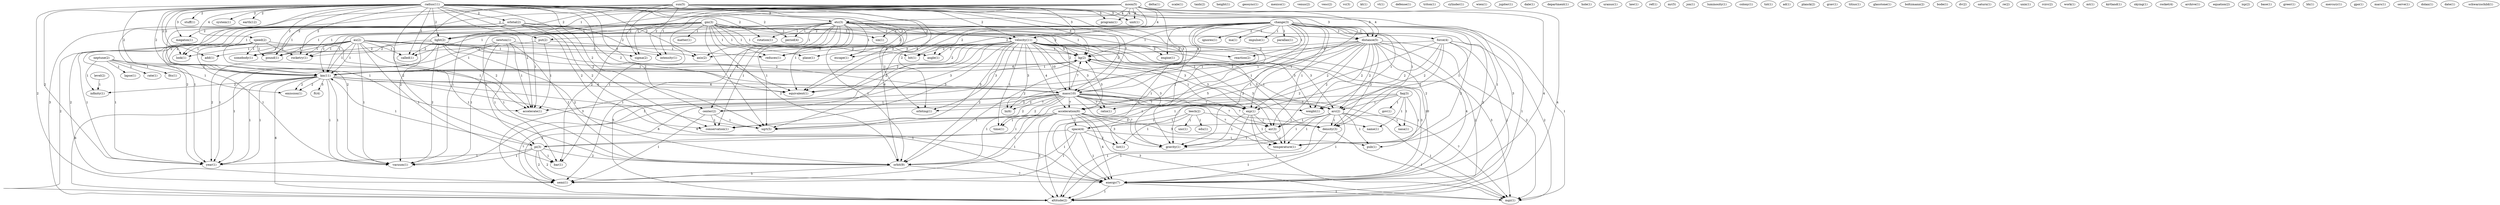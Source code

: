 digraph G {
  radius [ label="radius(11)" ];
  stuff [ label="stuff(1)" ];
  put [ label="put(2)" ];
  orbital [ label="orbital(2)" ];
  add [ label="add(1)" ];
  speed [ label="speed(2)" ];
  megaton [ label="megaton(1)" ];
  pound [ label="pound(1)" ];
  distance [ label="distance(5)" ];
  look [ label="look(1)" ];
  system [ label="system(1)" ];
  light [ label="light(2)" ];
  km [ label="km(1)" ];
  velocity [ label="velocity(11)" ];
  somebody [ label="somebody(1)" ];
  axis [ label="axis(2)" ];
  equivalent [ label="equivalent(1)" ];
  rocketry [ label="rocketry(1)" ];
  rotation [ label="rotation(1)" ];
  mass [ label="mass(10)" ];
  center [ label="center(2)" ];
  escape [ label="escape(1)" ];
  called [ label="called(1)" ];
  orbiting [ label="orbiting(1)" ];
  period [ label="period(4)" ];
  accelerate [ label="accelerate(1)" ];
  conservation [ label="conservation(1)" ];
  sqrt [ label="sqrt(5)" ];
  kg [ label="kg(2)" ];
  pi [ label="pi(3)" ];
  km [ label="km(11)" ];
  orbit [ label="orbit(9)" ];
  year [ label="year(1)" ];
  vacuum [ label="vacuum(1)" ];
  semi [ label="semi(1)" ];
  energy [ label="energy(7)" ];
  earth [ label="earth(12)" ];
  delta [ label="delta(1)" ];
  scale [ label="scale(1)" ];
  tanh [ label="tanh(2)" ];
  change [ label="change(3)" ];
  ignores [ label="ignores(1)" ];
  force [ label="force(4)" ];
  ma [ label="ma(1)" ];
  impulse [ label="impulse(1)" ];
  sin [ label="sin(1)" ];
  parallax [ label="parallax(1)" ];
  reduces [ label="reduces(1)" ];
  ratio [ label="ratio(1)" ];
  bit [ label="bit(1)" ];
  engine [ label="engine(1)" ];
  weight [ label="weight(1)" ];
  exp [ label="exp(1)" ];
  reaction [ label="reaction(2)" ];
  arc [ label="arc(2)" ];
  air [ label="air(3)" ];
  acceleration [ label="acceleration(6)" ];
  gravity [ label="gravity(1)" ];
  temperature [ label="temperature(1)" ];
  angle [ label="angle(1)" ];
  ln [ label="ln(6)" ];
  density [ label="density(3)" ];
  altitude [ label="altitude(2)" ];
  mgz [ label="mgz(1)" ];
  faq [ label="faq(3)" ];
  gov [ label="gov(1)" ];
  name [ label="name(1)" ];
  nasa [ label="nasa(1)" ];
  space [ label="space(4)" ];
  list [ label="list(1)" ];
  pub [ label="pub(1)" ];
  height [ label="height(1)" ];
  geosync [ label="geosync(1)" ];
  au [ label="au(2)" ];
  sigma [ label="sigma(2)" ];
  intensity [ label="intensity(1)" ];
  bar [ label="bar(1)" ];
  mexico [ label="mexico(1)" ];
  venus [ label="venus(2)" ];
  vesc [ label="vesc(2)" ];
  vc [ label="vc(3)" ];
  kt [ label="kt(1)" ];
  vt [ label="vt(1)" ];
  gm [ label="gm(3)" ];
  matter [ label="matter(1)" ];
  plane [ label="plane(1)" ];
  defense [ label="defense(1)" ];
  triton [ label="triton(1)" ];
  cylinder [ label="cylinder(1)" ];
  wien [ label="wien(1)" ];
  sun [ label="sun(5)" ];
  etc [ label="etc(3)" ];
  program [ label="program(1)" ];
  unit [ label="unit(1)" ];
  jupiter [ label="jupiter(1)" ];
  moon [ label="moon(5)" ];
  dale [ label="dale(1)" ];
  department [ label="department(1)" ];
  time [ label="time(1)" ];
  hole [ label="hole(1)" ];
  uranus [ label="uranus(1)" ];
  leech [ label="leech(2)" ];
  unc [ label="unc(1)" ];
  edu [ label="edu(1)" ];
  law [ label="law(1)" ];
  level [ label="level(2)" ];
  infinity [ label="infinity(1)" ];
  ref [ label="ref(1)" ];
  mr [ label="mr(5)" ];
  ft [ label="ft(4)" ];
  emission [ label="emission(1)" ];
  jon [ label="jon(1)" ];
  luminosity [ label="luminosity(1)" ];
  colony [ label="colony(1)" ];
  tnt [ label="tnt(1)" ];
  ad [ label="ad(1)" ];
  neptune [ label="neptune(2)" ];
  fits [ label="fits(1)" ];
  lapse [ label="lapse(1)" ];
  rate [ label="rate(1)" ];
  planck [ label="planck(2)" ];
  grav [ label="grav(1)" ];
  titius [ label="titius(1)" ];
  glasstone [ label="glasstone(1)" ];
  boltzmann [ label="boltzmann(2)" ];
  bode [ label="bode(1)" ];
  dv [ label="dv(2)" ];
  saturn [ label="saturn(1)" ];
  re [ label="re(2)" ];
  unix [ label="unix(1)" ];
  rcirc [ label="rcirc(2)" ];
  work [ label="work(1)" ];
  newton [ label="newton(1)" ];
  mt [ label="mt(1)" ];
  kirtland [ label="kirtland(1)" ];
  skying [ label="skying(1)" ];
  rocket [ label="rocket(4)" ];
  archive [ label="archive(1)" ];
  equation [ label="equation(2)" ];
  isp [ label="isp(2)" ];
  base [ label="base(1)" ];
  greer [ label="greer(1)" ];
  bh [ label="bh(1)" ];
  mercury [ label="mercury(1)" ];
  gpo [ label="gpo(1)" ];
  mars [ label="mars(1)" ];
  serve [ label="serve(1)" ];
  dolan [ label="dolan(1)" ];
  date [ label="date(1)" ];
  schwarzschild [ label="schwarzschild(1)" ];
  radius -> stuff [ label="2" ];
  radius -> put [ label="2" ];
  radius -> orbital [ label="2" ];
  radius -> add [ label="2" ];
  radius -> speed [ label="4" ];
  radius -> megaton [ label="3" ];
  radius -> pound [ label="2" ];
  radius -> distance [ label="3" ];
  radius -> look [ label="2" ];
  radius -> system [ label="2" ];
  radius -> light [ label="2" ];
  radius -> km [ label="2" ];
  radius -> velocity [ label="2" ];
  radius -> somebody [ label="2" ];
  radius -> axis [ label="2" ];
  radius -> equivalent [ label="3" ];
  radius -> rocketry [ label="2" ];
  radius -> rotation [ label="2" ];
  radius -> mass [ label="7" ];
  radius -> center [ label="2" ];
  radius -> escape [ label="2" ];
  radius -> called [ label="2" ];
  radius -> orbiting [ label="2" ];
  radius -> period [ label="2" ];
  radius -> accelerate [ label="2" ];
  radius -> conservation [ label="2" ];
  radius -> sqrt [ label="2" ];
  radius -> kg [ label="3" ];
  radius -> pi [ label="2" ];
  radius -> km [ label="2" ];
  radius -> orbit [ label="6" ];
  radius -> year [ label="2" ];
  radius -> vacuum [ label="2" ];
  radius -> semi [ label="2" ];
  radius -> energy [ label="5" ];
  radius -> earth [ label="2" ];
  change -> ignores [ label="2" ];
  change -> put [ label="2" ];
  change -> force [ label="1" ];
  change -> ma [ label="1" ];
  change -> impulse [ label="1" ];
  change -> distance [ label="1" ];
  change -> sin [ label="2" ];
  change -> parallax [ label="1" ];
  change -> reduces [ label="2" ];
  change -> ratio [ label="1" ];
  change -> bit [ label="2" ];
  change -> engine [ label="1" ];
  change -> weight [ label="1" ];
  change -> exp [ label="1" ];
  change -> reaction [ label="1" ];
  change -> arc [ label="1" ];
  change -> air [ label="1" ];
  change -> acceleration [ label="1" ];
  change -> gravity [ label="1" ];
  change -> temperature [ label="1" ];
  change -> sqrt [ label="2" ];
  change -> angle [ label="2" ];
  change -> kg [ label="1" ];
  change -> orbit [ label="2" ];
  change -> ln [ label="1" ];
  change -> density [ label="1" ];
  change -> altitude [ label="1" ];
  change -> mgz [ label="1" ];
  faq -> gov [ label="1" ];
  faq -> arc [ label="1" ];
  faq -> name [ label="1" ];
  faq -> nasa [ label="1" ];
  faq -> space [ label="1" ];
  faq -> list [ label="1" ];
  faq -> pub [ label="1" ];
  put -> pound [ label="1" ];
  put -> reduces [ label="1" ];
  put -> accelerate [ label="1" ];
  force -> weight [ label="2" ];
  force -> exp [ label="2" ];
  force -> gravity [ label="2" ];
  force -> temperature [ label="2" ];
  force -> kg [ label="2" ];
  force -> density [ label="2" ];
  force -> altitude [ label="2" ];
  force -> mgz [ label="2" ];
  orbital -> megaton [ label="2" ];
  orbital -> distance [ label="2" ];
  orbital -> km [ label="2" ];
  orbital -> axis [ label="2" ];
  orbital -> equivalent [ label="2" ];
  orbital -> conservation [ label="2" ];
  orbital -> sqrt [ label="2" ];
  orbital -> kg [ label="2" ];
  orbital -> km [ label="2" ];
  orbital -> semi [ label="2" ];
  orbital -> altitude [ label="2" ];
  au -> add [ label="1" ];
  au -> pound [ label="1" ];
  au -> look [ label="1" ];
  au -> sigma [ label="1" ];
  au -> km [ label="1" ];
  au -> somebody [ label="1" ];
  au -> rocketry [ label="1" ];
  au -> mass [ label="1" ];
  au -> intensity [ label="1" ];
  au -> called [ label="1" ];
  au -> accelerate [ label="1" ];
  au -> kg [ label="1" ];
  au -> km [ label="1" ];
  au -> bar [ label="1" ];
  au -> orbit [ label="1" ];
  au -> year [ label="1" ];
  au -> vacuum [ label="1" ];
  speed -> pound [ label="1" ];
  speed -> look [ label="1" ];
  speed -> somebody [ label="1" ];
  speed -> rocketry [ label="1" ];
  speed -> accelerate [ label="1" ];
  speed -> orbit [ label="1" ];
  speed -> year [ label="1" ];
  speed -> vacuum [ label="1" ];
  gm -> pound [ label="1" ];
  gm -> matter [ label="1" ];
  gm -> look [ label="1" ];
  gm -> light [ label="1" ];
  gm -> sin [ label="1" ];
  gm -> velocity [ label="1" ];
  gm -> somebody [ label="1" ];
  gm -> reduces [ label="1" ];
  gm -> rocketry [ label="1" ];
  gm -> mass [ label="2" ];
  gm -> bit [ label="1" ];
  gm -> called [ label="1" ];
  gm -> accelerate [ label="1" ];
  gm -> sqrt [ label="1" ];
  gm -> angle [ label="1" ];
  gm -> orbit [ label="2" ];
  gm -> energy [ label="1" ];
  gm -> plane [ label="1" ];
  sun -> distance [ label="3" ];
  sun -> sigma [ label="2" ];
  sun -> etc [ label="3" ];
  sun -> light [ label="2" ];
  sun -> program [ label="3" ];
  sun -> unit [ label="3" ];
  sun -> velocity [ label="3" ];
  sun -> equivalent [ label="3" ];
  sun -> mass [ label="3" ];
  sun -> intensity [ label="2" ];
  sun -> bar [ label="2" ];
  sun -> year [ label="2" ];
  sun -> vacuum [ label="2" ];
  sun -> energy [ label="3" ];
  sun -> altitude [ label="3" ];
  moon -> distance [ label="4" ];
  moon -> sigma [ label="1" ];
  moon -> etc [ label="4" ];
  moon -> light [ label="1" ];
  moon -> program [ label="4" ];
  moon -> unit [ label="4" ];
  moon -> velocity [ label="4" ];
  moon -> equivalent [ label="4" ];
  moon -> mass [ label="4" ];
  moon -> intensity [ label="1" ];
  moon -> bar [ label="1" ];
  moon -> year [ label="1" ];
  moon -> vacuum [ label="1" ];
  moon -> energy [ label="4" ];
  moon -> altitude [ label="4" ];
  distance -> equivalent [ label="2" ];
  distance -> weight [ label="2" ];
  distance -> exp [ label="2" ];
  distance -> arc [ label="2" ];
  distance -> air [ label="2" ];
  distance -> acceleration [ label="1" ];
  distance -> gravity [ label="2" ];
  distance -> temperature [ label="2" ];
  distance -> kg [ label="2" ];
  distance -> density [ label="2" ];
  distance -> energy [ label="4" ];
  distance -> altitude [ label="2" ];
  distance -> mgz [ label="2" ];
  distance -> time [ label="1" ];
  leech -> unc [ label="1" ];
  leech -> edu [ label="1" ];
  leech -> name [ label="1" ];
  leech -> space [ label="1" ];
  leech -> list [ label="1" ];
  etc -> km [ label="1" ];
  etc -> velocity [ label="2" ];
  etc -> axis [ label="1" ];
  etc -> equivalent [ label="1" ];
  etc -> rotation [ label="1" ];
  etc -> mass [ label="2" ];
  etc -> center [ label="1" ];
  etc -> escape [ label="1" ];
  etc -> orbiting [ label="1" ];
  etc -> period [ label="1" ];
  etc -> conservation [ label="1" ];
  etc -> sqrt [ label="1" ];
  etc -> kg [ label="1" ];
  etc -> pi [ label="1" ];
  etc -> km [ label="1" ];
  etc -> orbit [ label="1" ];
  etc -> semi [ label="1" ];
  etc -> energy [ label="2" ];
  etc -> altitude [ label="1" ];
  light -> somebody [ label="2" ];
  light -> rocketry [ label="2" ];
  light -> mass [ label="2" ];
  light -> called [ label="2" ];
  light -> accelerate [ label="2" ];
  light -> orbit [ label="2" ];
  light -> year [ label="2" ];
  light -> vacuum [ label="2" ];
  level -> infinity [ label="1" ];
  km -> equivalent [ label="6" ];
  km -> mass [ label="6" ];
  km -> ft [ label="5" ];
  km -> exp [ label="1" ];
  km -> infinity [ label="2" ];
  km -> kg [ label="6" ];
  km -> year [ label="1" ];
  km -> vacuum [ label="1" ];
  km -> energy [ label="6" ];
  km -> altitude [ label="6" ];
  km -> emission [ label="2" ];
  velocity -> axis [ label="3" ];
  velocity -> reduces [ label="2" ];
  velocity -> equivalent [ label="2" ];
  velocity -> mass [ label="10" ];
  velocity -> ratio [ label="3" ];
  velocity -> bit [ label="2" ];
  velocity -> engine [ label="3" ];
  velocity -> center [ label="3" ];
  velocity -> weight [ label="3" ];
  velocity -> escape [ label="3" ];
  velocity -> exp [ label="3" ];
  velocity -> orbiting [ label="3" ];
  velocity -> reaction [ label="3" ];
  velocity -> arc [ label="3" ];
  velocity -> air [ label="3" ];
  velocity -> conservation [ label="3" ];
  velocity -> acceleration [ label="4" ];
  velocity -> gravity [ label="3" ];
  velocity -> temperature [ label="3" ];
  velocity -> sqrt [ label="5" ];
  velocity -> angle [ label="2" ];
  velocity -> kg [ label="5" ];
  velocity -> km [ label="2" ];
  velocity -> orbit [ label="2" ];
  velocity -> ln [ label="3" ];
  velocity -> semi [ label="3" ];
  velocity -> density [ label="3" ];
  velocity -> energy [ label="10" ];
  velocity -> altitude [ label="5" ];
  velocity -> mgz [ label="3" ];
  velocity -> time [ label="1" ];
  velocity -> plane [ label="2" ];
  neptune -> fits [ label="1" ];
  neptune -> infinity [ label="1" ];
  neptune -> km [ label="1" ];
  neptune -> lapse [ label="1" ];
  neptune -> emission [ label="1" ];
  neptune -> rate [ label="1" ];
  mass -> ratio [ label="7" ];
  mass -> center [ label="2" ];
  mass -> weight [ label="7" ];
  mass -> exp [ label="7" ];
  mass -> orbiting [ label="2" ];
  mass -> arc [ label="7" ];
  mass -> air [ label="7" ];
  mass -> accelerate [ label="1" ];
  mass -> conservation [ label="2" ];
  mass -> acceleration [ label="7" ];
  mass -> gravity [ label="7" ];
  mass -> temperature [ label="7" ];
  mass -> sqrt [ label="2" ];
  mass -> kg [ label="7" ];
  mass -> orbit [ label="1" ];
  mass -> ln [ label="7" ];
  mass -> semi [ label="2" ];
  mass -> density [ label="7" ];
  mass -> altitude [ label="7" ];
  mass -> mgz [ label="7" ];
  center -> conservation [ label="1" ];
  center -> sqrt [ label="1" ];
  center -> semi [ label="1" ];
  exp -> air [ label="1" ];
  exp -> gravity [ label="1" ];
  exp -> temperature [ label="1" ];
  exp -> kg [ label="1" ];
  exp -> altitude [ label="1" ];
  exp -> mgz [ label="1" ];
  arc -> air [ label="1" ];
  arc -> gravity [ label="1" ];
  arc -> temperature [ label="1" ];
  arc -> nasa [ label="1" ];
  arc -> kg [ label="1" ];
  arc -> density [ label="1" ];
  arc -> energy [ label="1" ];
  arc -> altitude [ label="1" ];
  arc -> mgz [ label="1" ];
  arc -> pub [ label="1" ];
  newton -> accelerate [ label="1" ];
  newton -> kg [ label="1" ];
  newton -> km [ label="1" ];
  newton -> bar [ label="1" ];
  newton -> orbit [ label="1" ];
  newton -> year [ label="1" ];
  newton -> vacuum [ label="1" ];
  air -> gravity [ label="1" ];
  air -> temperature [ label="1" ];
  acceleration -> gravity [ label="3" ];
  acceleration -> temperature [ label="3" ];
  acceleration -> sqrt [ label="1" ];
  acceleration -> space [ label="1" ];
  acceleration -> kg [ label="3" ];
  acceleration -> pi [ label="1" ];
  acceleration -> orbit [ label="1" ];
  acceleration -> semi [ label="1" ];
  acceleration -> density [ label="3" ];
  acceleration -> energy [ label="4" ];
  acceleration -> altitude [ label="3" ];
  acceleration -> mgz [ label="3" ];
  acceleration -> time [ label="1" ];
  space -> pi [ label="1" ];
  space -> orbit [ label="1" ];
  space -> semi [ label="1" ];
  space -> energy [ label="1" ];
  space -> list [ label="2" ];
  space -> pub [ label="1" ];
  kg -> km [ label="1" ];
  kg -> year [ label="1" ];
  kg -> vacuum [ label="1" ];
  kg -> energy [ label="3" ];
  pi -> km [ label="1" ];
  pi -> bar [ label="1" ];
  pi -> orbit [ label="2" ];
  pi -> year [ label="1" ];
  pi -> vacuum [ label="1" ];
  pi -> semi [ label="2" ];
  pi -> energy [ label="2" ];
  km -> year [ label="1" ];
  km -> vacuum [ label="1" ];
  km -> energy [ label="6" ];
  km -> altitude [ label="6" ];
  km -> emission [ label="2" ];
  orbit -> semi [ label="5" ];
  orbit -> energy [ label="7" ];
  density -> altitude [ label="1" ];
  density -> mgz [ label="1" ];
  energy -> altitude [ label="1" ];
  energy -> mgz [ label="1" ];
}
